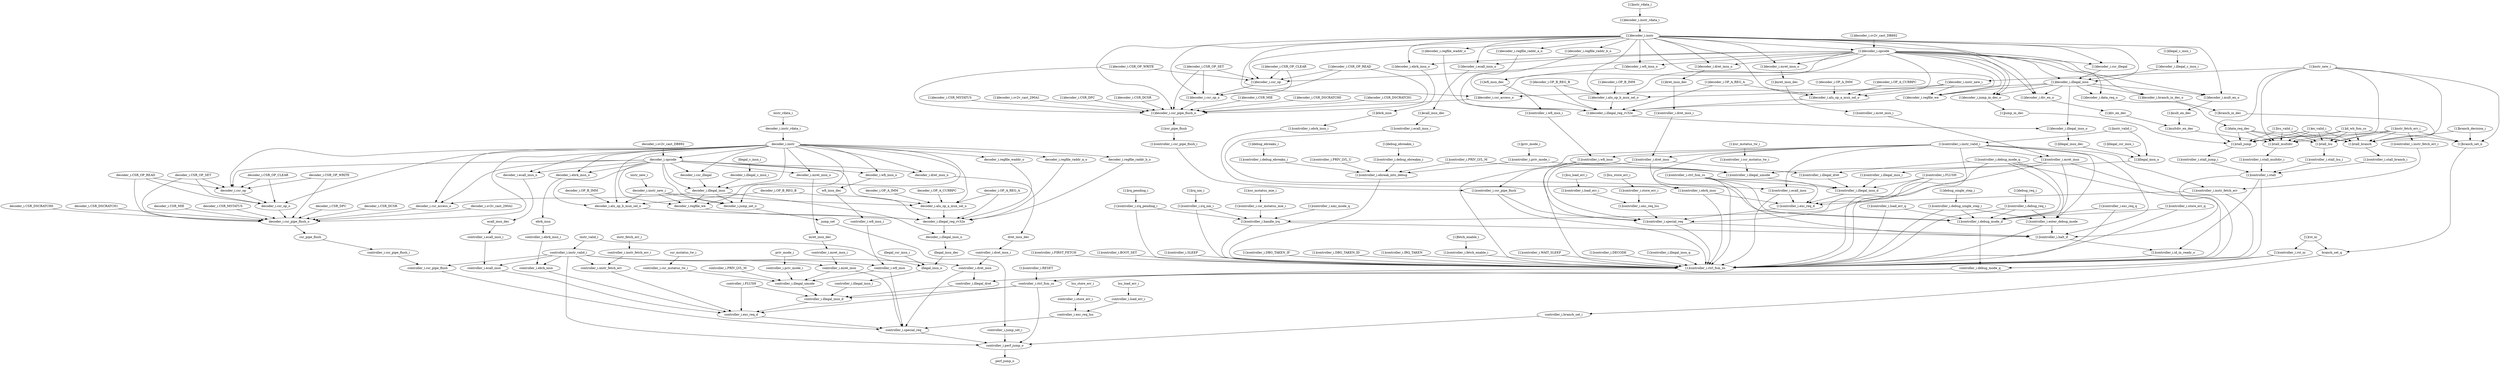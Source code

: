 strict digraph "" {
	"[1]decoder_i.regfile_waddr_o"	 [complexity=66,
		importance=0.201980032428,
		rank=0.00306030352164];
	"[1]decoder_i.illegal_reg_rv32e"	 [complexity=57,
		importance=0.200480097686,
		rank=0.00351719469625];
	"[1]decoder_i.regfile_waddr_o" -> "[1]decoder_i.illegal_reg_rv32e";
	"[1]controller_i.debug_mode_d"	 [complexity=26,
		importance=0.0273180555864,
		rank=0.00105069444563];
	"controller_i.debug_mode_q"	 [complexity=24,
		importance=0.0250764969012,
		rank=0.00104485403755];
	"[1]controller_i.debug_mode_d" -> "controller_i.debug_mode_q";
	"[1]controller_i.debug_mode_q"	 [complexity=37,
		importance=0.227568606882,
		rank=0.00615050288869];
	"[1]controller_i.debug_mode_q" -> "[1]controller_i.debug_mode_d";
	"[1]controller_i.ctrl_fsm_ns"	 [complexity=23,
		importance=0.0479575162401,
		rank=0.00208510940175];
	"[1]controller_i.debug_mode_q" -> "[1]controller_i.ctrl_fsm_ns";
	"[1]controller_i.handle_irq"	 [complexity=32,
		importance=0.170673746369,
		rank=0.00533355457404];
	"[1]controller_i.debug_mode_q" -> "[1]controller_i.handle_irq";
	"[1]controller_i.enter_debug_mode"	 [complexity=32,
		importance=0.224838116304,
		rank=0.00702619113451];
	"[1]controller_i.debug_mode_q" -> "[1]controller_i.enter_debug_mode";
	"[1]controller_i.illegal_dret"	 [complexity=50,
		importance=0.184214548419,
		rank=0.00368429096838];
	"[1]controller_i.debug_mode_q" -> "[1]controller_i.illegal_dret";
	"decoder_i.OP_A_CURRPC"	 [complexity=49,
		importance=0.257780043063,
		rank=0.00526081720537];
	"decoder_i.alu_op_a_mux_sel_o"	 [complexity=37,
		importance=0.0427140133954,
		rank=0.00115443279447];
	"decoder_i.OP_A_CURRPC" -> "decoder_i.alu_op_a_mux_sel_o";
	"[1]decoder_i.csr_op"	 [complexity=55,
		importance=2.98117752007,
		rank=0.0542032276376];
	"[1]decoder_i.csr_op_o"	 [complexity=48,
		importance=0.99286313847,
		rank=0.0206846487181];
	"[1]decoder_i.csr_op" -> "[1]decoder_i.csr_op_o";
	"[1]controller_i.store_err_i"	 [complexity=40,
		importance=0.177403287486,
		rank=0.00443508218714];
	"[1]controller_i.exc_req_lsu"	 [complexity=37,
		importance=0.175159326613,
		rank=0.00473403585441];
	"[1]controller_i.store_err_i" -> "[1]controller_i.exc_req_lsu";
	"[1]decoder_i.instr_new_i"	 [complexity=69,
		importance=1.22459899728,
		rank=0.0177478115548];
	"[1]decoder_i.regfile_we"	 [complexity=66,
		importance=0.202462799605,
		rank=0.00306761817584];
	"[1]decoder_i.instr_new_i" -> "[1]decoder_i.regfile_we";
	"[1]decoder_i.alu_op_a_mux_sel_o"	 [complexity=66,
		importance=0.20458255549,
		rank=0.00309973568925];
	"[1]decoder_i.instr_new_i" -> "[1]decoder_i.alu_op_a_mux_sel_o";
	"[1]decoder_i.alu_op_b_mux_sel_o"	 [complexity=66,
		importance=0.203843944377,
		rank=0.00308854461177];
	"[1]decoder_i.instr_new_i" -> "[1]decoder_i.alu_op_b_mux_sel_o";
	"[1]controller_i.store_err_q"	 [complexity=26,
		importance=0.146510523765,
		rank=0.00563502014479];
	"[1]controller_i.store_err_q" -> "[1]controller_i.debug_mode_d";
	"[1]controller_i.store_err_q" -> "[1]controller_i.ctrl_fsm_ns";
	"[1]controller_i.ebrk_insn_i"	 [complexity=47,
		importance=0.181767308932,
		rank=0.00386738955175];
	"[1]controller_i.ebrk_insn"	 [complexity=44,
		importance=0.1791467007,
		rank=0.00407151592501];
	"[1]controller_i.ebrk_insn_i" -> "[1]controller_i.ebrk_insn";
	"[1]instr_valid_i"	 [complexity=37,
		importance=0.228204040776,
		rank=0.00616767677774];
	"[1]controller_i.instr_valid_i"	 [complexity=37,
		importance=0.226708078086,
		rank=0.00612724535367];
	"[1]instr_valid_i" -> "[1]controller_i.instr_valid_i";
	"[1]illegal_insn_o"	 [complexity=50,
		importance=0.189547664099,
		rank=0.00379095328199];
	"[1]instr_valid_i" -> "[1]illegal_insn_o";
	"[1]decoder_i.OP_B_IMM"	 [complexity=96,
		importance=7.9514097934,
		rank=0.0828271853479];
	"[1]decoder_i.OP_B_IMM" -> "[1]decoder_i.alu_op_b_mux_sel_o";
	"[1]jump_in_dec"	 [complexity=39,
		importance=0.182056228245,
		rank=0.00466810841655];
	"[1]stall_jump"	 [complexity=37,
		importance=0.179710151753,
		rank=0.00485703112845];
	"[1]jump_in_dec" -> "[1]stall_jump";
	"decoder_i.CSR_DSCRATCH0"	 [complexity=23,
		importance=0.0374791979074,
		rank=0.0016295303438];
	"decoder_i.csr_pipe_flush_o"	 [complexity=11,
		importance=0.035983235217,
		rank=0.00327120320154];
	"decoder_i.CSR_DSCRATCH0" -> "decoder_i.csr_pipe_flush_o";
	"decoder_i.CSR_DSCRATCH1"	 [complexity=23,
		importance=0.0374791979074,
		rank=0.0016295303438];
	"decoder_i.CSR_DSCRATCH1" -> "decoder_i.csr_pipe_flush_o";
	"controller_i.store_err_i"	 [complexity=11,
		importance=0.0155347453906,
		rank=0.00141224958097];
	"controller_i.exc_req_lsu"	 [complexity=8,
		importance=0.0132907845182,
		rank=0.00166134806477];
	"controller_i.store_err_i" -> "controller_i.exc_req_lsu";
	"[1]controller_i.instr_valid_i" -> "[1]controller_i.ebrk_insn";
	"[1]controller_i.halt_if"	 [complexity=27,
		importance=0.0557754497408,
		rank=0.00206575739781];
	"[1]controller_i.instr_valid_i" -> "[1]controller_i.halt_if";
	"[1]controller_i.instr_valid_i" -> "[1]controller_i.ctrl_fsm_ns";
	"[1]controller_i.wfi_insn"	 [complexity=56,
		importance=0.189051427363,
		rank=0.00337591834577];
	"[1]controller_i.instr_valid_i" -> "[1]controller_i.wfi_insn";
	"[1]controller_i.ecall_insn"	 [complexity=44,
		importance=0.1791467007,
		rank=0.00407151592501];
	"[1]controller_i.instr_valid_i" -> "[1]controller_i.ecall_insn";
	"[1]controller_i.instr_valid_i" -> "[1]controller_i.enter_debug_mode";
	"[1]controller_i.csr_pipe_flush"	 [complexity=37,
		importance=0.176568913648,
		rank=0.00477213280131];
	"[1]controller_i.instr_valid_i" -> "[1]controller_i.csr_pipe_flush";
	"[1]controller_i.instr_fetch_err"	 [complexity=44,
		importance=0.178604070037,
		rank=0.00405918340993];
	"[1]controller_i.instr_valid_i" -> "[1]controller_i.instr_fetch_err";
	"[1]controller_i.mret_insn"	 [complexity=56,
		importance=0.189051427363,
		rank=0.00337591834577];
	"[1]controller_i.instr_valid_i" -> "[1]controller_i.mret_insn";
	"[1]controller_i.dret_insn"	 [complexity=53,
		importance=0.187083152168,
		rank=0.00352987079562];
	"[1]controller_i.instr_valid_i" -> "[1]controller_i.dret_insn";
	"decoder_i.CSR_OP_SET"	 [complexity=28,
		importance=0.554645351332,
		rank=0.0198087625476];
	"decoder_i.csr_op"	 [complexity=26,
		importance=0.553149388641,
		rank=0.0212749764862];
	"decoder_i.CSR_OP_SET" -> "decoder_i.csr_op";
	"decoder_i.csr_op_o"	 [complexity=19,
		importance=0.183520427995,
		rank=0.00965896989447];
	"decoder_i.CSR_OP_SET" -> "decoder_i.csr_op_o";
	"decoder_i.CSR_OP_SET" -> "decoder_i.csr_pipe_flush_o";
	"controller_i.special_req"	 [complexity=1,
		importance=0.0107663690992,
		rank=0.0107663690992];
	"controller_i.exc_req_lsu" -> "controller_i.special_req";
	"controller_i.instr_valid_i"	 [complexity=30,
		importance=0.0290528470498,
		rank=0.000968428234995];
	"controller_i.wfi_insn"	 [complexity=27,
		importance=0.0271828852684,
		rank=0.00100677352846];
	"controller_i.instr_valid_i" -> "controller_i.wfi_insn";
	"controller_i.csr_pipe_flush"	 [complexity=8,
		importance=0.0147003715534,
		rank=0.00183754644418];
	"controller_i.instr_valid_i" -> "controller_i.csr_pipe_flush";
	"controller_i.ecall_insn"	 [complexity=15,
		importance=0.0172781586054,
		rank=0.00115187724036];
	"controller_i.instr_valid_i" -> "controller_i.ecall_insn";
	"controller_i.mret_insn"	 [complexity=27,
		importance=0.0271828852684,
		rank=0.00100677352846];
	"controller_i.instr_valid_i" -> "controller_i.mret_insn";
	"controller_i.dret_insn"	 [complexity=24,
		importance=0.0252146100727,
		rank=0.00105060875303];
	"controller_i.instr_valid_i" -> "controller_i.dret_insn";
	"controller_i.instr_fetch_err"	 [complexity=15,
		importance=0.0167355279419,
		rank=0.0011157018628];
	"controller_i.instr_valid_i" -> "controller_i.instr_fetch_err";
	"controller_i.perf_jump_o"	 [complexity=0,
		importance=0.00545780712738,
		rank=0.0];
	"controller_i.instr_valid_i" -> "controller_i.perf_jump_o";
	"controller_i.ebrk_insn"	 [complexity=15,
		importance=0.0172781586054,
		rank=0.00115187724036];
	"controller_i.instr_valid_i" -> "controller_i.ebrk_insn";
	"controller_i.ebrk_insn_i"	 [complexity=18,
		importance=0.0198987668372,
		rank=0.00110548704651];
	"controller_i.ebrk_insn_i" -> "controller_i.ebrk_insn";
	"[1]controller_i.RESET"	 [complexity=23,
		importance=0.0327830501707,
		rank=0.00142535000742];
	"controller_i.ctrl_fsm_cs"	 [complexity=21,
		importance=0.0312870874802,
		rank=0.00148986130858];
	"[1]controller_i.RESET" -> "controller_i.ctrl_fsm_cs";
	"decoder_i.csr_illegal"	 [complexity=7,
		importance=0.02291536351,
		rank=0.00327362335857];
	"decoder_i.illegal_insn"	 [complexity=5,
		importance=0.0214085748612,
		rank=0.00428171497223];
	"decoder_i.csr_illegal" -> "decoder_i.illegal_insn";
	"[1]instr_rdata_i"	 [complexity=48,
		importance=0.196966504688,
		rank=0.00410346884766];
	"[1]decoder_i.instr_rdata_i"	 [complexity=48,
		importance=0.195470541997,
		rank=0.00407230295828];
	"[1]instr_rdata_i" -> "[1]decoder_i.instr_rdata_i";
	"[1]instr_new_i"	 [complexity=39,
		importance=0.181206114443,
		rank=0.00464631062674];
	"[1]instr_new_i" -> "[1]decoder_i.instr_new_i";
	"[1]stall_multdiv"	 [complexity=37,
		importance=0.179500017121,
		rank=0.00485135181407];
	"[1]instr_new_i" -> "[1]stall_multdiv";
	"[1]stall_lsu"	 [complexity=37,
		importance=0.178918554485,
		rank=0.00483563660769];
	"[1]instr_new_i" -> "[1]stall_lsu";
	"[1]instr_new_i" -> "[1]stall_jump";
	"[1]branch_set_n"	 [complexity=4,
		importance=0.0126234977426,
		rank=0.00315587443564];
	"[1]instr_new_i" -> "[1]branch_set_n";
	"[1]stall_branch"	 [complexity=37,
		importance=0.179935416698,
		rank=0.00486311937023];
	"[1]instr_new_i" -> "[1]stall_branch";
	"[1]rst_ni"	 [complexity=22,
		importance=0.0656596001141,
		rank=0.00298452727791];
	branch_set_q	 [complexity=2,
		importance=0.0108261717021,
		rank=0.00541308585104];
	"[1]rst_ni" -> branch_set_q;
	"[1]controller_i.rst_ni"	 [complexity=22,
		importance=0.0641636374237,
		rank=0.0029165289738];
	"[1]rst_ni" -> "[1]controller_i.rst_ni";
	"[1]controller_i.ebrk_insn" -> "[1]controller_i.ctrl_fsm_ns";
	"[1]controller_i.exc_req_d"	 [complexity=37,
		importance=0.176278096952,
		rank=0.00476427289059];
	"[1]controller_i.ebrk_insn" -> "[1]controller_i.exc_req_d";
	"[1]decoder_i.ecall_insn_o"	 [complexity=47,
		importance=0.185523471835,
		rank=0.00394730791139];
	"[1]ecall_insn_dec"	 [complexity=47,
		importance=0.184016683187,
		rank=0.00391524857844];
	"[1]decoder_i.ecall_insn_o" -> "[1]ecall_insn_dec";
	"decoder_i.CSR_OP_CLEAR"	 [complexity=28,
		importance=0.554645351332,
		rank=0.0198087625476];
	"decoder_i.CSR_OP_CLEAR" -> "decoder_i.csr_op";
	"decoder_i.CSR_OP_CLEAR" -> "decoder_i.csr_op_o";
	"[1]decoder_i.opcode"	 [complexity=43,
		importance=0.191169649646,
		rank=0.00444580580571];
	"[1]decoder_i.opcode" -> "[1]decoder_i.csr_op";
	"[1]decoder_i.opcode" -> "[1]decoder_i.ecall_insn_o";
	"[1]decoder_i.ebrk_insn_o"	 [complexity=47,
		importance=0.185523471835,
		rank=0.00394730791139];
	"[1]decoder_i.opcode" -> "[1]decoder_i.ebrk_insn_o";
	"[1]decoder_i.opcode" -> "[1]decoder_i.regfile_we";
	"[1]decoder_i.csr_access_o"	 [complexity=48,
		importance=0.595275341557,
		rank=0.0124015696158];
	"[1]decoder_i.opcode" -> "[1]decoder_i.csr_access_o";
	"[1]decoder_i.branch_in_dec_o"	 [complexity=39,
		importance=0.183988652551,
		rank=0.00471765775772];
	"[1]decoder_i.opcode" -> "[1]decoder_i.branch_in_dec_o";
	"[1]decoder_i.dret_insn_o"	 [complexity=56,
		importance=0.193459923303,
		rank=0.00345464148755];
	"[1]decoder_i.opcode" -> "[1]decoder_i.dret_insn_o";
	"[1]decoder_i.illegal_insn"	 [complexity=40,
		importance=0.187414928073,
		rank=0.00468537320183];
	"[1]decoder_i.opcode" -> "[1]decoder_i.illegal_insn";
	"[1]decoder_i.jump_in_dec_o"	 [complexity=39,
		importance=0.183756377611,
		rank=0.00471170199002];
	"[1]decoder_i.opcode" -> "[1]decoder_i.jump_in_dec_o";
	"[1]decoder_i.opcode" -> "[1]decoder_i.alu_op_a_mux_sel_o";
	"[1]decoder_i.mult_en_o"	 [complexity=42,
		importance=0.186281599553,
		rank=0.00443527617983];
	"[1]decoder_i.opcode" -> "[1]decoder_i.mult_en_o";
	"[1]decoder_i.data_req_o"	 [complexity=41,
		importance=0.363477862119,
		rank=0.00886531371022];
	"[1]decoder_i.opcode" -> "[1]decoder_i.data_req_o";
	"[1]decoder_i.div_en_o"	 [complexity=42,
		importance=0.186281599553,
		rank=0.00443527617983];
	"[1]decoder_i.opcode" -> "[1]decoder_i.div_en_o";
	"[1]decoder_i.wfi_insn_o"	 [complexity=59,
		importance=0.195428198498,
		rank=0.00331234234743];
	"[1]decoder_i.opcode" -> "[1]decoder_i.wfi_insn_o";
	"[1]decoder_i.opcode" -> "[1]decoder_i.alu_op_b_mux_sel_o";
	"[1]decoder_i.mret_insn_o"	 [complexity=59,
		importance=0.195428198498,
		rank=0.00331234234743];
	"[1]decoder_i.opcode" -> "[1]decoder_i.mret_insn_o";
	"[1]decoder_i.csr_illegal"	 [complexity=42,
		importance=0.188921716722,
		rank=0.00449813611243];
	"[1]decoder_i.opcode" -> "[1]decoder_i.csr_illegal";
	"[1]controller_i.stall_multdiv_i"	 [complexity=37,
		importance=0.17702839393,
		rank=0.0047845511873];
	"[1]stall_multdiv" -> "[1]controller_i.stall_multdiv_i";
	illegal_c_insn_i	 [complexity=6,
		importance=0.025148498424,
		rank=0.00419141640401];
	"decoder_i.illegal_c_insn_i"	 [complexity=6,
		importance=0.0236525357336,
		rank=0.00394208928894];
	illegal_c_insn_i -> "decoder_i.illegal_c_insn_i";
	"[1]controller_i.ctrl_fsm_cs"	 [complexity=50,
		importance=0.193155629575,
		rank=0.0038631125915];
	"[1]controller_i.ctrl_fsm_cs" -> "[1]controller_i.debug_mode_d";
	"[1]controller_i.ctrl_fsm_cs" -> "[1]controller_i.halt_if";
	"[1]controller_i.ctrl_fsm_cs" -> "[1]controller_i.ctrl_fsm_ns";
	"[1]controller_i.ctrl_fsm_cs" -> "[1]controller_i.exc_req_d";
	"[1]controller_i.illegal_insn_d"	 [complexity=44,
		importance=0.182463461565,
		rank=0.00414689685375];
	"[1]controller_i.ctrl_fsm_cs" -> "[1]controller_i.illegal_insn_d";
	"[1]controller_i.debug_req_i"	 [complexity=37,
		importance=0.227082077177,
		rank=0.00613735343721];
	"[1]controller_i.debug_req_i" -> "[1]controller_i.debug_mode_d";
	"[1]controller_i.debug_req_i" -> "[1]controller_i.ctrl_fsm_ns";
	"[1]controller_i.debug_req_i" -> "[1]controller_i.enter_debug_mode";
	"[1]decoder_i.CSR_OP_CLEAR"	 [complexity=57,
		importance=2.98267348276,
		rank=0.0523276049606];
	"[1]decoder_i.CSR_OP_CLEAR" -> "[1]decoder_i.csr_op";
	"[1]decoder_i.CSR_OP_CLEAR" -> "[1]decoder_i.csr_op_o";
	"controller_i.illegal_umode"	 [complexity=21,
		importance=0.0243142815196,
		rank=0.00115782292951];
	"controller_i.wfi_insn" -> "controller_i.illegal_umode";
	"controller_i.wfi_insn" -> "controller_i.special_req";
	"[1]ex_valid_i"	 [complexity=41,
		importance=0.181206114443,
		rank=0.00441966132788];
	"[1]ex_valid_i" -> "[1]stall_multdiv";
	"[1]ex_valid_i" -> "[1]stall_lsu";
	"[1]ex_valid_i" -> "[1]stall_jump";
	"[1]ex_valid_i" -> "[1]stall_branch";
	"controller_i.illegal_insn_d"	 [complexity=15,
		importance=0.0205949194699,
		rank=0.00137299463133];
	"controller_i.illegal_umode" -> "controller_i.illegal_insn_d";
	"controller_i.wfi_insn_i"	 [complexity=30,
		importance=0.0298034935002,
		rank=0.000993449783339];
	"controller_i.wfi_insn_i" -> "controller_i.wfi_insn";
	"decoder_i.csr_op" -> "decoder_i.csr_op_o";
	"[1]ebrk_insn"	 [complexity=47,
		importance=0.184016683187,
		rank=0.00391524857844];
	"[1]decoder_i.ebrk_insn_o" -> "[1]ebrk_insn";
	"[1]decoder_i.illegal_c_insn_i"	 [complexity=41,
		importance=0.189658888946,
		rank=0.00462582655965];
	"[1]decoder_i.illegal_c_insn_i" -> "[1]decoder_i.illegal_insn";
	"decoder_i.regfile_raddr_b_o"	 [complexity=37,
		importance=0.0401114903331,
		rank=0.00108409433333];
	"decoder_i.illegal_reg_rv32e"	 [complexity=28,
		importance=0.0386115555914,
		rank=0.00137898412827];
	"decoder_i.regfile_raddr_b_o" -> "decoder_i.illegal_reg_rv32e";
	"[1]lsu_store_err_i"	 [complexity=40,
		importance=0.178899250176,
		rank=0.0044724812544];
	"[1]lsu_store_err_i" -> "[1]controller_i.store_err_i";
	wfi_insn_dec	 [complexity=30,
		importance=0.0320528677545,
		rank=0.00106842892515];
	wfi_insn_dec -> "controller_i.wfi_insn_i";
	"[1]controller_i.dret_insn_i"	 [complexity=56,
		importance=0.189703760399,
		rank=0.00338756714999];
	"[1]controller_i.dret_insn_i" -> "[1]controller_i.dret_insn";
	"[1]decoder_i.regfile_we" -> "[1]decoder_i.illegal_reg_rv32e";
	"[1]csr_mstatus_tw_i"	 [complexity=56,
		importance=0.189922747178,
		rank=0.00339147762817];
	"[1]controller_i.csr_mstatus_tw_i"	 [complexity=56,
		importance=0.188426784487,
		rank=0.0033647640087];
	"[1]csr_mstatus_tw_i" -> "[1]controller_i.csr_mstatus_tw_i";
	perf_jump_o	 [complexity=0,
		importance=0.00281664321652,
		rank=0.0];
	"[1]controller_i.stall_branch_i"	 [complexity=37,
		importance=0.177173483351,
		rank=0.00478847252299];
	"[1]controller_i.stall"	 [complexity=32,
		importance=0.174296577797,
		rank=0.00544676805616];
	"[1]controller_i.stall_branch_i" -> "[1]controller_i.stall";
	"[1]decoder_i.csr_pipe_flush_o"	 [complexity=40,
		importance=0.197851777312,
		rank=0.0049462944328];
	"[1]decoder_i.csr_access_o" -> "[1]decoder_i.csr_pipe_flush_o";
	"[1]controller_i.ecall_insn_i"	 [complexity=47,
		importance=0.181767308932,
		rank=0.00386738955175];
	"[1]ecall_insn_dec" -> "[1]controller_i.ecall_insn_i";
	"[1]decoder_i.CSR_OP_WRITE"	 [complexity=57,
		importance=2.98267348276,
		rank=0.0523276049606];
	"[1]decoder_i.CSR_OP_WRITE" -> "[1]decoder_i.csr_op";
	"[1]decoder_i.CSR_OP_WRITE" -> "[1]decoder_i.csr_pipe_flush_o";
	"[1]controller_i.instr_fetch_err_i"	 [complexity=47,
		importance=0.180139401053,
		rank=0.00383275321389];
	"[1]controller_i.instr_fetch_err_i" -> "[1]controller_i.instr_fetch_err";
	"decoder_i.regfile_waddr_o"	 [complexity=37,
		importance=0.0401114903331,
		rank=0.00108409433333];
	"decoder_i.regfile_waddr_o" -> "decoder_i.illegal_reg_rv32e";
	"[1]decoder_i.regfile_raddr_a_o"	 [complexity=66,
		importance=0.201980032428,
		rank=0.00306030352164];
	"[1]decoder_i.regfile_raddr_a_o" -> "[1]decoder_i.illegal_reg_rv32e";
	"[1]branch_in_dec"	 [complexity=39,
		importance=0.182283829669,
		rank=0.00467394435049];
	"[1]decoder_i.branch_in_dec_o" -> "[1]branch_in_dec";
	"decoder_i.illegal_insn_o"	 [complexity=25,
		importance=0.0335803848759,
		rank=0.00134321539504];
	"decoder_i.illegal_reg_rv32e" -> "decoder_i.illegal_insn_o";
	"[1]debug_single_step_i"	 [complexity=37,
		importance=0.228578039867,
		rank=0.00617778486128];
	"[1]controller_i.debug_single_step_i"	 [complexity=37,
		importance=0.227082077177,
		rank=0.00613735343721];
	"[1]debug_single_step_i" -> "[1]controller_i.debug_single_step_i";
	"[1]controller_i.FIRST_FETCH"	 [complexity=27,
		importance=0.0974109951707,
		rank=0.00360781463595];
	"[1]controller_i.FIRST_FETCH" -> "[1]controller_i.ctrl_fsm_ns";
	illegal_csr_insn_i	 [complexity=25,
		importance=0.0291750846948,
		rank=0.00116700338779];
	illegal_insn_o	 [complexity=21,
		importance=0.0276791220043,
		rank=0.00131805342878];
	illegal_csr_insn_i -> illegal_insn_o;
	"[1]controller_i.stall_lsu_i"	 [complexity=37,
		importance=0.176834566177,
		rank=0.00477931259939];
	"[1]stall_lsu" -> "[1]controller_i.stall_lsu_i";
	"decoder_i.regfile_we"	 [complexity=37,
		importance=0.0405942575105,
		rank=0.00109714209488];
	"decoder_i.regfile_we" -> "decoder_i.illegal_reg_rv32e";
	"[1]controller_i.special_req"	 [complexity=30,
		importance=0.172634911194,
		rank=0.00575449703981];
	"[1]controller_i.special_req" -> "[1]controller_i.halt_if";
	"[1]controller_i.special_req" -> "[1]controller_i.ctrl_fsm_ns";
	"[1]decoder_i.illegal_insn_o"	 [complexity=54,
		importance=0.195448926971,
		rank=0.00361942457353];
	"[1]decoder_i.illegal_reg_rv32e" -> "[1]decoder_i.illegal_insn_o";
	"[1]controller_i.BOOT_SET"	 [complexity=25,
		importance=0.0494534789306,
		rank=0.00197813915722];
	"[1]controller_i.BOOT_SET" -> "[1]controller_i.ctrl_fsm_ns";
	"[1]controller_i.illegal_insn_i"	 [complexity=50,
		importance=0.185821548473,
		rank=0.00371643096947];
	"[1]illegal_insn_o" -> "[1]controller_i.illegal_insn_i";
	"[1]controller_i.SLEEP"	 [complexity=25,
		importance=0.0494534789306,
		rank=0.00197813915722];
	"[1]controller_i.SLEEP" -> "[1]controller_i.ctrl_fsm_ns";
	"[1]branch_decision_i"	 [complexity=39,
		importance=0.181431379389,
		rank=0.00465208665099];
	"[1]branch_decision_i" -> "[1]branch_set_n";
	"[1]branch_decision_i" -> "[1]stall_branch";
	"[1]decoder_i.OP_A_IMM"	 [complexity=72,
		importance=0.615243629162,
		rank=0.00854505040502];
	"[1]decoder_i.OP_A_IMM" -> "[1]decoder_i.alu_op_a_mux_sel_o";
	"controller_i.csr_pipe_flush" -> "controller_i.special_req";
	"[1]controller_i.priv_mode_i"	 [complexity=32,
		importance=0.0553126250595,
		rank=0.00172851953311];
	"[1]controller_i.illegal_umode"	 [complexity=50,
		importance=0.186182823615,
		rank=0.00372365647229];
	"[1]controller_i.priv_mode_i" -> "[1]controller_i.illegal_umode";
	"[1]controller_i.ebreak_into_debug"	 [complexity=25,
		importance=0.053068664187,
		rank=0.00212274656748];
	"[1]controller_i.priv_mode_i" -> "[1]controller_i.ebreak_into_debug";
	jump_set	 [complexity=4,
		importance=0.015981752681,
		rank=0.00399543817024];
	"controller_i.jump_set_i"	 [complexity=4,
		importance=0.0136016206479,
		rank=0.00340040516197];
	jump_set -> "controller_i.jump_set_i";
	"decoder_i.OP_B_IMM"	 [complexity=67,
		importance=1.63853665169,
		rank=0.0244557709208];
	"decoder_i.alu_op_b_mux_sel_o"	 [complexity=37,
		importance=0.0419754022822,
		rank=0.00113447033195];
	"decoder_i.OP_B_IMM" -> "decoder_i.alu_op_b_mux_sel_o";
	"controller_i.illegal_dret"	 [complexity=21,
		importance=0.0223460063239,
		rank=0.00106409553923];
	"controller_i.debug_mode_q" -> "controller_i.illegal_dret";
	"[1]decoder_i.CSR_MIE"	 [complexity=46,
		importance=0.199347740002,
		rank=0.00433364652179];
	"[1]decoder_i.CSR_MIE" -> "[1]decoder_i.csr_pipe_flush_o";
	"decoder_i.instr_rdata_i"	 [complexity=13,
		importance=0.0294641887852,
		rank=0.0022664760604];
	"decoder_i.instr"	 [complexity=11,
		importance=0.0275942270038,
		rank=0.00250856609125];
	"decoder_i.instr_rdata_i" -> "decoder_i.instr";
	"[1]dret_insn_dec"	 [complexity=56,
		importance=0.191953134654,
		rank=0.00342773454739];
	"[1]decoder_i.dret_insn_o" -> "[1]dret_insn_dec";
	"[1]controller_i.illegal_umode" -> "[1]controller_i.illegal_insn_d";
	"[1]id_wb_fsm_cs"	 [complexity=38,
		importance=0.363364056381,
		rank=0.00956221201002];
	"[1]id_wb_fsm_cs" -> "[1]stall_multdiv";
	"[1]id_wb_fsm_cs" -> "[1]stall_lsu";
	"[1]id_wb_fsm_cs" -> "[1]stall_jump";
	"[1]id_wb_fsm_cs" -> "[1]branch_set_n";
	"[1]id_wb_fsm_cs" -> "[1]stall_branch";
	instr_fetch_err_i	 [complexity=18,
		importance=0.0197668216482,
		rank=0.00109815675823];
	"controller_i.instr_fetch_err_i"	 [complexity=18,
		importance=0.0182708589577,
		rank=0.00101504771987];
	instr_fetch_err_i -> "controller_i.instr_fetch_err_i";
	illegal_insn_dec	 [complexity=25,
		importance=0.0306436892306,
		rank=0.00122574756922];
	"decoder_i.illegal_insn_o" -> illegal_insn_dec;
	"decoder_i.OP_A_REG_A"	 [complexity=55,
		importance=2.00905459227,
		rank=0.0365282653141];
	"decoder_i.OP_A_REG_A" -> "decoder_i.illegal_reg_rv32e";
	"decoder_i.OP_A_REG_A" -> "decoder_i.alu_op_a_mux_sel_o";
	"[1]controller_i.PRIV_LVL_U"	 [complexity=32,
		importance=0.0545646268774,
		rank=0.00170514458992];
	"[1]controller_i.PRIV_LVL_U" -> "[1]controller_i.ebreak_into_debug";
	"[1]controller_i.id_in_ready_o"	 [complexity=24,
		importance=0.0510668213231,
		rank=0.00212778422179];
	"[1]controller_i.halt_if" -> "[1]controller_i.id_in_ready_o";
	lsu_load_err_i	 [complexity=11,
		importance=0.01665670899,
		rank=0.00151424627182];
	"controller_i.load_err_i"	 [complexity=11,
		importance=0.0151607462996,
		rank=0.0013782496636];
	lsu_load_err_i -> "controller_i.load_err_i";
	"[1]debug_ebreakm_i"	 [complexity=32,
		importance=0.0568085877499,
		rank=0.00177526836718];
	"[1]controller_i.debug_ebreakm_i"	 [complexity=32,
		importance=0.0553126250595,
		rank=0.00172851953311];
	"[1]debug_ebreakm_i" -> "[1]controller_i.debug_ebreakm_i";
	"controller_i.branch_set_i"	 [complexity=2,
		importance=0.00824452264009,
		rank=0.00412226132005];
	branch_set_q -> "controller_i.branch_set_i";
	"controller_i.FLUSH"	 [complexity=21,
		importance=0.0220908821604,
		rank=0.00105194676954];
	"controller_i.FLUSH" -> "controller_i.illegal_insn_d";
	"controller_i.exc_req_d"	 [complexity=8,
		importance=0.0144095548567,
		rank=0.00180119435709];
	"controller_i.FLUSH" -> "controller_i.exc_req_d";
	"[1]controller_i.PRIV_LVL_M"	 [complexity=32,
		importance=0.0545646268774,
		rank=0.00170514458992];
	"[1]controller_i.PRIV_LVL_M" -> "[1]controller_i.illegal_umode";
	"[1]controller_i.PRIV_LVL_M" -> "[1]controller_i.ebreak_into_debug";
	"controller_i.dret_insn_i"	 [complexity=27,
		importance=0.0278352183044,
		rank=0.00103093401128];
	"controller_i.dret_insn_i" -> "controller_i.dret_insn";
	csr_mstatus_tw_i	 [complexity=27,
		importance=0.0280542050825,
		rank=0.00103904463269];
	"controller_i.csr_mstatus_tw_i"	 [complexity=27,
		importance=0.0265582423921,
		rank=0.000983638607115];
	csr_mstatus_tw_i -> "controller_i.csr_mstatus_tw_i";
	"controller_i.illegal_dret" -> "controller_i.illegal_insn_d";
	"[1]decoder_i.CSR_OP_READ"	 [complexity=57,
		importance=2.98267348276,
		rank=0.0523276049606];
	"[1]decoder_i.CSR_OP_READ" -> "[1]decoder_i.csr_op";
	"[1]decoder_i.CSR_OP_READ" -> "[1]decoder_i.csr_pipe_flush_o";
	"[1]decoder_i.CSR_OP_READ" -> "[1]decoder_i.csr_op_o";
	"[1]controller_i.ctrl_fsm_ns" -> "controller_i.ctrl_fsm_cs";
	"[1]controller_i.exc_req_lsu" -> "[1]controller_i.special_req";
	"controller_i.ecall_insn" -> "controller_i.exc_req_d";
	"[1]dret_insn_dec" -> "[1]controller_i.dret_insn_i";
	"[1]controller_i.exc_req_q"	 [complexity=26,
		importance=0.146392457155,
		rank=0.00563047912135];
	"[1]controller_i.exc_req_q" -> "[1]controller_i.debug_mode_d";
	"[1]controller_i.exc_req_q" -> "[1]controller_i.ctrl_fsm_ns";
	"[1]lsu_valid_i"	 [complexity=41,
		importance=0.181206114443,
		rank=0.00441966132788];
	"[1]lsu_valid_i" -> "[1]stall_multdiv";
	"[1]lsu_valid_i" -> "[1]stall_lsu";
	"[1]lsu_valid_i" -> "[1]stall_jump";
	"[1]lsu_valid_i" -> "[1]stall_branch";
	"[1]decoder_i.CSR_DSCRATCH0"	 [complexity=52,
		importance=0.199347740002,
		rank=0.00383361038466];
	"[1]decoder_i.CSR_DSCRATCH0" -> "[1]decoder_i.csr_pipe_flush_o";
	"[1]decoder_i.CSR_DSCRATCH1"	 [complexity=52,
		importance=0.199347740002,
		rank=0.00383361038466];
	"[1]decoder_i.CSR_DSCRATCH1" -> "[1]decoder_i.csr_pipe_flush_o";
	"[1]fetch_enable_i"	 [complexity=24,
		importance=0.051697439803,
		rank=0.00215405999179];
	"[1]controller_i.fetch_enable_i"	 [complexity=24,
		importance=0.0502014771126,
		rank=0.00209172821303];
	"[1]fetch_enable_i" -> "[1]controller_i.fetch_enable_i";
	instr_valid_i	 [complexity=30,
		importance=0.0305488097403,
		rank=0.00101829365801];
	instr_valid_i -> "controller_i.instr_valid_i";
	instr_valid_i -> illegal_insn_o;
	"[1]data_req_dec"	 [complexity=41,
		importance=0.361770157381,
		rank=0.00882366237515];
	"[1]data_req_dec" -> "[1]stall_multdiv";
	"[1]data_req_dec" -> "[1]stall_lsu";
	"[1]data_req_dec" -> "[1]stall_jump";
	"[1]data_req_dec" -> "[1]stall_branch";
	"[1]controller_i.exc_req_d" -> "[1]controller_i.special_req";
	"decoder_i.CSR_OP_WRITE"	 [complexity=28,
		importance=0.554645351332,
		rank=0.0198087625476];
	"decoder_i.CSR_OP_WRITE" -> "decoder_i.csr_op";
	"decoder_i.CSR_OP_WRITE" -> "decoder_i.csr_pipe_flush_o";
	"[1]controller_i.stall_jump_i"	 [complexity=37,
		importance=0.177098402732,
		rank=0.00478644331707];
	"[1]stall_jump" -> "[1]controller_i.stall_jump_i";
	"[1]irq_nm_i"	 [complexity=38,
		importance=0.174413669932,
		rank=0.00458983341927];
	"[1]controller_i.irq_nm_i"	 [complexity=38,
		importance=0.172917707242,
		rank=0.00455046598005];
	"[1]irq_nm_i" -> "[1]controller_i.irq_nm_i";
	"decoder_i.alu_op_b_mux_sel_o" -> "decoder_i.illegal_reg_rv32e";
	"[1]mret_insn_dec"	 [complexity=59,
		importance=0.19392140985,
		rank=0.00328680355677];
	"[1]controller_i.mret_insn_i"	 [complexity=59,
		importance=0.191672035595,
		rank=0.00324867856941];
	"[1]mret_insn_dec" -> "[1]controller_i.mret_insn_i";
	"controller_i.mret_insn_i"	 [complexity=30,
		importance=0.0298034935002,
		rank=0.000993449783339];
	"controller_i.mret_insn_i" -> "controller_i.mret_insn";
	"[1]decoder_i.illegal_insn" -> "[1]decoder_i.regfile_we";
	"[1]decoder_i.illegal_insn" -> "[1]decoder_i.csr_access_o";
	"[1]decoder_i.illegal_insn" -> "[1]decoder_i.branch_in_dec_o";
	"[1]decoder_i.illegal_insn" -> "[1]decoder_i.illegal_insn_o";
	"[1]decoder_i.illegal_insn" -> "[1]decoder_i.jump_in_dec_o";
	"[1]decoder_i.illegal_insn" -> "[1]decoder_i.mult_en_o";
	"[1]decoder_i.illegal_insn" -> "[1]decoder_i.data_req_o";
	"[1]decoder_i.illegal_insn" -> "[1]decoder_i.div_en_o";
	"[1]controller_i.DBG_TAKEN_IF"	 [complexity=29,
		importance=0.145368511411,
		rank=0.00501270729003];
	"[1]controller_i.DBG_TAKEN_IF" -> "[1]controller_i.ctrl_fsm_ns";
	"[1]controller_i.DBG_TAKEN_ID"	 [complexity=25,
		importance=0.0494534789306,
		rank=0.00197813915722];
	"[1]controller_i.DBG_TAKEN_ID" -> "[1]controller_i.ctrl_fsm_ns";
	"[1]controller_i.stall_multdiv_i" -> "[1]controller_i.stall";
	"[1]decoder_i.regfile_raddr_b_o"	 [complexity=66,
		importance=0.201980032428,
		rank=0.00306030352164];
	"[1]decoder_i.regfile_raddr_b_o" -> "[1]decoder_i.illegal_reg_rv32e";
	"[1]csr_mstatus_mie_i"	 [complexity=38,
		importance=0.174413669932,
		rank=0.00458983341927];
	"[1]controller_i.csr_mstatus_mie_i"	 [complexity=38,
		importance=0.172917707242,
		rank=0.00455046598005];
	"[1]csr_mstatus_mie_i" -> "[1]controller_i.csr_mstatus_mie_i";
	"[1]branch_in_dec" -> "[1]stall_branch";
	"decoder_i.CSR_MIE"	 [complexity=17,
		importance=0.0374791979074,
		rank=0.00220465870044];
	"decoder_i.CSR_MIE" -> "decoder_i.csr_pipe_flush_o";
	"[1]illegal_insn_dec"	 [complexity=54,
		importance=0.192512231326,
		rank=0.00356504132084];
	"[1]decoder_i.illegal_insn_o" -> "[1]illegal_insn_dec";
	"controller_i.illegal_insn_i"	 [complexity=21,
		importance=0.0239530063784,
		rank=0.00114061935135];
	"controller_i.illegal_insn_i" -> "controller_i.illegal_insn_d";
	instr_new_i	 [complexity=7,
		importance=0.0562813669027,
		rank=0.00804019527181];
	"decoder_i.instr_new_i"	 [complexity=7,
		importance=0.0547854042122,
		rank=0.00782648631603];
	instr_new_i -> "decoder_i.instr_new_i";
	"[1]decoder_i.jump_in_dec_o" -> "[1]jump_in_dec";
	"controller_i.illegal_insn_d" -> "controller_i.exc_req_d";
	"[1]debug_ebreaku_i"	 [complexity=32,
		importance=0.0568085877499,
		rank=0.00177526836718];
	"[1]controller_i.debug_ebreaku_i"	 [complexity=32,
		importance=0.0553126250595,
		rank=0.00172851953311];
	"[1]debug_ebreaku_i" -> "[1]controller_i.debug_ebreaku_i";
	"[1]controller_i.csr_mstatus_tw_i" -> "[1]controller_i.illegal_umode";
	"[1]controller_i.nmi_mode_q"	 [complexity=38,
		importance=0.173464818331,
		rank=0.0045648636403];
	"[1]controller_i.nmi_mode_q" -> "[1]controller_i.handle_irq";
	"[1]decoder_i.instr"	 [complexity=46,
		importance=0.193600580216,
		rank=0.00420870826556];
	"[1]decoder_i.instr_rdata_i" -> "[1]decoder_i.instr";
	"controller_i.PRIV_LVL_M"	 [complexity=27,
		importance=0.0258102442101,
		rank=0.000955934970743];
	"controller_i.PRIV_LVL_M" -> "controller_i.illegal_umode";
	"[1]decoder_i.OP_A_CURRPC"	 [complexity=78,
		importance=1.22899129563,
		rank=0.015756298662];
	"[1]decoder_i.OP_A_CURRPC" -> "[1]decoder_i.alu_op_a_mux_sel_o";
	"[1]controller_i.id_in_ready_o" -> "[1]controller_i.ctrl_fsm_ns";
	ebrk_insn	 [complexity=18,
		importance=0.0221481410916,
		rank=0.00123045228287];
	ebrk_insn -> "controller_i.ebrk_insn_i";
	"[1]debug_req_i"	 [complexity=37,
		importance=0.228578039867,
		rank=0.00617778486128];
	"[1]debug_req_i" -> "[1]controller_i.debug_req_i";
	"[1]controller_i.wfi_insn" -> "[1]controller_i.special_req";
	"[1]controller_i.wfi_insn" -> "[1]controller_i.illegal_umode";
	"[1]controller_i.wfi_insn" -> "[1]controller_i.ctrl_fsm_ns";
	"[1]controller_i.mret_insn_i" -> "[1]controller_i.mret_insn";
	"controller_i.special_req" -> "controller_i.perf_jump_o";
	"[1]controller_i.IRQ_TAKEN"	 [complexity=29,
		importance=0.145368511411,
		rank=0.00501270729003];
	"[1]controller_i.IRQ_TAKEN" -> "[1]controller_i.ctrl_fsm_ns";
	"[1]decoder_i.CSR_MSTATUS"	 [complexity=46,
		importance=0.199347740002,
		rank=0.00433364652179];
	"[1]decoder_i.CSR_MSTATUS" -> "[1]decoder_i.csr_pipe_flush_o";
	"[1]controller_i.ebreak_into_debug" -> "[1]controller_i.ctrl_fsm_ns";
	"[1]irq_pending_i"	 [complexity=38,
		importance=0.174413669932,
		rank=0.00458983341927];
	"[1]controller_i.irq_pending_i"	 [complexity=38,
		importance=0.172917707242,
		rank=0.00455046598005];
	"[1]irq_pending_i" -> "[1]controller_i.irq_pending_i";
	"[1]illegal_insn_dec" -> "[1]illegal_insn_o";
	"decoder_i.CSR_MSTATUS"	 [complexity=17,
		importance=0.0374791979074,
		rank=0.00220465870044];
	"decoder_i.CSR_MSTATUS" -> "decoder_i.csr_pipe_flush_o";
	"decoder_i.csr_op_o" -> "decoder_i.csr_pipe_flush_o";
	"[1]decoder_i.alu_op_a_mux_sel_o" -> "[1]decoder_i.illegal_reg_rv32e";
	"[1]controller_i.handle_irq" -> "[1]controller_i.halt_if";
	"[1]controller_i.handle_irq" -> "[1]controller_i.ctrl_fsm_ns";
	"[1]controller_i.load_err_q"	 [complexity=26,
		importance=0.146463768714,
		rank=0.0056332218736];
	"[1]controller_i.load_err_q" -> "[1]controller_i.debug_mode_d";
	"[1]controller_i.load_err_q" -> "[1]controller_i.ctrl_fsm_ns";
	"decoder_i.csr_access_o"	 [complexity=19,
		importance=0.109669715272,
		rank=0.0057720902775];
	"decoder_i.csr_access_o" -> "decoder_i.csr_pipe_flush_o";
	"[1]branch_set_n" -> branch_set_q;
	"[1]controller_i.irq_nm_i" -> "[1]controller_i.ctrl_fsm_ns";
	"[1]controller_i.irq_nm_i" -> "[1]controller_i.handle_irq";
	"decoder_i.ebrk_insn_o"	 [complexity=18,
		importance=0.0236549297404,
		rank=0.00131416276336];
	"decoder_i.ebrk_insn_o" -> ebrk_insn;
	"decoder_i.instr_new_i" -> "decoder_i.regfile_we";
	"decoder_i.instr_new_i" -> "decoder_i.alu_op_b_mux_sel_o";
	"decoder_i.jump_set_o"	 [complexity=4,
		importance=0.0177500243988,
		rank=0.0044375060997];
	"decoder_i.instr_new_i" -> "decoder_i.jump_set_o";
	"decoder_i.instr_new_i" -> "decoder_i.alu_op_a_mux_sel_o";
	"controller_i.mret_insn" -> "controller_i.illegal_umode";
	"controller_i.mret_insn" -> "controller_i.special_req";
	"decoder_i.ecall_insn_o"	 [complexity=18,
		importance=0.0236549297404,
		rank=0.00131416276336];
	ecall_insn_dec	 [complexity=18,
		importance=0.0221481410916,
		rank=0.00123045228287];
	"decoder_i.ecall_insn_o" -> ecall_insn_dec;
	"[1]controller_i.ecall_insn" -> "[1]controller_i.ctrl_fsm_ns";
	"[1]controller_i.ecall_insn" -> "[1]controller_i.exc_req_d";
	"[1]controller_i.enter_debug_mode" -> "[1]controller_i.halt_if";
	"[1]controller_i.enter_debug_mode" -> "[1]controller_i.ctrl_fsm_ns";
	"[1]decoder_i.OP_B_REG_B"	 [complexity=72,
		importance=4.48606273899,
		rank=0.0623064269304];
	"[1]decoder_i.OP_B_REG_B" -> "[1]decoder_i.illegal_reg_rv32e";
	"[1]decoder_i.OP_B_REG_B" -> "[1]decoder_i.alu_op_b_mux_sel_o";
	"[1]controller_i.load_err_i"	 [complexity=40,
		importance=0.177029288395,
		rank=0.00442573220986];
	"[1]controller_i.load_err_i" -> "[1]controller_i.exc_req_lsu";
	"controller_i.dret_insn" -> "controller_i.illegal_dret";
	"controller_i.dret_insn" -> "controller_i.special_req";
	"[1]decoder_i.instr" -> "[1]decoder_i.regfile_waddr_o";
	"[1]decoder_i.instr" -> "[1]decoder_i.csr_op";
	"[1]decoder_i.instr" -> "[1]decoder_i.ecall_insn_o";
	"[1]decoder_i.instr" -> "[1]decoder_i.opcode";
	"[1]decoder_i.instr" -> "[1]decoder_i.ebrk_insn_o";
	"[1]decoder_i.instr" -> "[1]decoder_i.regfile_we";
	"[1]decoder_i.instr" -> "[1]decoder_i.csr_access_o";
	"[1]decoder_i.instr" -> "[1]decoder_i.regfile_raddr_a_o";
	"[1]decoder_i.instr" -> "[1]decoder_i.dret_insn_o";
	"[1]decoder_i.instr" -> "[1]decoder_i.illegal_insn";
	"[1]decoder_i.instr" -> "[1]decoder_i.regfile_raddr_b_o";
	"[1]decoder_i.instr" -> "[1]decoder_i.jump_in_dec_o";
	"[1]decoder_i.instr" -> "[1]decoder_i.alu_op_a_mux_sel_o";
	"[1]decoder_i.instr" -> "[1]decoder_i.mult_en_o";
	"[1]decoder_i.instr" -> "[1]decoder_i.csr_pipe_flush_o";
	"[1]decoder_i.instr" -> "[1]decoder_i.div_en_o";
	"[1]decoder_i.instr" -> "[1]decoder_i.wfi_insn_o";
	"[1]decoder_i.instr" -> "[1]decoder_i.alu_op_b_mux_sel_o";
	"[1]decoder_i.instr" -> "[1]decoder_i.mret_insn_o";
	"[1]decoder_i.instr" -> "[1]decoder_i.csr_op_o";
	"[1]decoder_i.instr" -> "[1]decoder_i.csr_illegal";
	"[1]stall_branch" -> "[1]controller_i.stall_branch_i";
	"controller_i.load_err_i" -> "controller_i.exc_req_lsu";
	"decoder_i.CSR_DPC"	 [complexity=23,
		importance=0.0374791979074,
		rank=0.0016295303438];
	"decoder_i.CSR_DPC" -> "decoder_i.csr_pipe_flush_o";
	"[1]controller_i.rst_ni" -> "controller_i.debug_mode_q";
	"[1]controller_i.rst_ni" -> "controller_i.ctrl_fsm_cs";
	illegal_insn_o -> "controller_i.illegal_insn_i";
	"decoder_i.regfile_raddr_a_o"	 [complexity=37,
		importance=0.0401114903331,
		rank=0.00108409433333];
	"decoder_i.regfile_raddr_a_o" -> "decoder_i.illegal_reg_rv32e";
	"[1]controller_i.illegal_dret" -> "[1]controller_i.illegal_insn_d";
	"controller_i.instr_fetch_err" -> "controller_i.exc_req_d";
	dret_insn_dec	 [complexity=27,
		importance=0.0300845925588,
		rank=0.00111424416885];
	dret_insn_dec -> "controller_i.dret_insn_i";
	"[1]controller_i.csr_pipe_flush" -> "[1]controller_i.special_req";
	"[1]controller_i.csr_pipe_flush" -> "[1]controller_i.ctrl_fsm_ns";
	"decoder_i.dret_insn_o"	 [complexity=27,
		importance=0.0315913812077,
		rank=0.00117005115584];
	"decoder_i.dret_insn_o" -> dret_insn_dec;
	"[1]controller_i.stall" -> "[1]controller_i.halt_if";
	"[1]controller_i.stall" -> "[1]controller_i.ctrl_fsm_ns";
	"[1]controller_i.stall" -> "[1]controller_i.id_in_ready_o";
	"[1]lsu_load_err_i"	 [complexity=40,
		importance=0.178525251085,
		rank=0.00446313127713];
	"[1]lsu_load_err_i" -> "[1]controller_i.load_err_i";
	"[1]decoder_i.sv2v_cast_290A1"	 [complexity=58,
		importance=1.18860662656,
		rank=0.0204932176993];
	"[1]decoder_i.sv2v_cast_290A1" -> "[1]decoder_i.csr_pipe_flush_o";
	"decoder_i.OP_B_REG_B"	 [complexity=43,
		importance=0.924954812898,
		rank=0.0215105770441];
	"decoder_i.OP_B_REG_B" -> "decoder_i.illegal_reg_rv32e";
	"decoder_i.OP_B_REG_B" -> "decoder_i.alu_op_b_mux_sel_o";
	"[1]wfi_insn_dec"	 [complexity=59,
		importance=0.19392140985,
		rank=0.00328680355677];
	"[1]controller_i.wfi_insn_i"	 [complexity=59,
		importance=0.191672035595,
		rank=0.00324867856941];
	"[1]wfi_insn_dec" -> "[1]controller_i.wfi_insn_i";
	"[1]controller_i.ecall_insn_i" -> "[1]controller_i.ecall_insn";
	"[1]csr_pipe_flush"	 [complexity=40,
		importance=0.187827219015,
		rank=0.00469568047539];
	"[1]controller_i.csr_pipe_flush_i"	 [complexity=40,
		importance=0.181319288783,
		rank=0.00453298221958];
	"[1]csr_pipe_flush" -> "[1]controller_i.csr_pipe_flush_i";
	"[1]decoder_i.CSR_DPC"	 [complexity=52,
		importance=0.199347740002,
		rank=0.00383361038466];
	"[1]decoder_i.CSR_DPC" -> "[1]decoder_i.csr_pipe_flush_o";
	"[1]decoder_i.OP_A_REG_A"	 [complexity=84,
		importance=9.61687607074,
		rank=0.11448661989];
	"[1]decoder_i.OP_A_REG_A" -> "[1]decoder_i.illegal_reg_rv32e";
	"[1]decoder_i.OP_A_REG_A" -> "[1]decoder_i.alu_op_a_mux_sel_o";
	mret_insn_dec	 [complexity=30,
		importance=0.0320528677545,
		rank=0.00106842892515];
	mret_insn_dec -> "controller_i.mret_insn_i";
	"controller_i.jump_set_i" -> "controller_i.perf_jump_o";
	"[1]controller_i.csr_mstatus_mie_i" -> "[1]controller_i.handle_irq";
	"decoder_i.illegal_insn" -> "decoder_i.regfile_we";
	"decoder_i.illegal_insn" -> "decoder_i.illegal_insn_o";
	"decoder_i.illegal_insn" -> "decoder_i.csr_access_o";
	"decoder_i.illegal_insn" -> "decoder_i.jump_set_o";
	"decoder_i.illegal_c_insn_i" -> "decoder_i.illegal_insn";
	"[1]controller_i.debug_ebreaku_i" -> "[1]controller_i.ebreak_into_debug";
	csr_pipe_flush	 [complexity=11,
		importance=0.0259586769205,
		rank=0.00235987972004];
	"controller_i.csr_pipe_flush_i"	 [complexity=11,
		importance=0.0194507466884,
		rank=0.00176824969894];
	csr_pipe_flush -> "controller_i.csr_pipe_flush_i";
	"decoder_i.CSR_DCSR"	 [complexity=23,
		importance=0.0374791979074,
		rank=0.0016295303438];
	"decoder_i.CSR_DCSR" -> "decoder_i.csr_pipe_flush_o";
	"[1]div_en_dec"	 [complexity=42,
		importance=0.184543521336,
		rank=0.00439389336513];
	"[1]multdiv_en_dec"	 [complexity=39,
		importance=0.182178478033,
		rank=0.00467124302648];
	"[1]div_en_dec" -> "[1]multdiv_en_dec";
	"[1]ebrk_insn" -> "[1]controller_i.ebrk_insn_i";
	"[1]controller_i.WAIT_SLEEP"	 [complexity=25,
		importance=0.0494534789306,
		rank=0.00197813915722];
	"[1]controller_i.WAIT_SLEEP" -> "[1]controller_i.ctrl_fsm_ns";
	"controller_i.ecall_insn_i"	 [complexity=18,
		importance=0.0198987668372,
		rank=0.00110548704651];
	ecall_insn_dec -> "controller_i.ecall_insn_i";
	"decoder_i.sv2v_cast_290A1"	 [complexity=29,
		importance=0.217395373992,
		rank=0.00749639220663];
	"decoder_i.sv2v_cast_290A1" -> "decoder_i.csr_pipe_flush_o";
	"decoder_i.instr" -> "decoder_i.csr_illegal";
	"decoder_i.instr" -> "decoder_i.csr_op";
	"decoder_i.instr" -> "decoder_i.regfile_raddr_b_o";
	"decoder_i.instr" -> "decoder_i.regfile_waddr_o";
	"decoder_i.instr" -> "decoder_i.regfile_we";
	"decoder_i.instr" -> "decoder_i.alu_op_b_mux_sel_o";
	"decoder_i.instr" -> "decoder_i.csr_op_o";
	"decoder_i.instr" -> "decoder_i.csr_access_o";
	"decoder_i.instr" -> "decoder_i.ebrk_insn_o";
	"decoder_i.instr" -> "decoder_i.ecall_insn_o";
	"decoder_i.instr" -> "decoder_i.regfile_raddr_a_o";
	"decoder_i.instr" -> "decoder_i.dret_insn_o";
	"decoder_i.instr" -> "decoder_i.illegal_insn";
	"decoder_i.opcode"	 [complexity=8,
		importance=0.0251632964337,
		rank=0.00314541205421];
	"decoder_i.instr" -> "decoder_i.opcode";
	"decoder_i.mret_insn_o"	 [complexity=30,
		importance=0.0335596564034,
		rank=0.00111865521345];
	"decoder_i.instr" -> "decoder_i.mret_insn_o";
	"decoder_i.instr" -> "decoder_i.csr_pipe_flush_o";
	"decoder_i.wfi_insn_o"	 [complexity=30,
		importance=0.0335596564034,
		rank=0.00111865521345];
	"decoder_i.instr" -> "decoder_i.wfi_insn_o";
	"decoder_i.instr" -> "decoder_i.jump_set_o";
	"decoder_i.instr" -> "decoder_i.alu_op_a_mux_sel_o";
	"[1]controller_i.stall_jump_i" -> "[1]controller_i.stall";
	"[1]controller_i.FLUSH"	 [complexity=50,
		importance=0.183959424255,
		rank=0.00367918848511];
	"[1]controller_i.FLUSH" -> "[1]controller_i.ctrl_fsm_ns";
	"[1]controller_i.FLUSH" -> "[1]controller_i.exc_req_d";
	"[1]controller_i.FLUSH" -> "[1]controller_i.illegal_insn_d";
	"[1]controller_i.instr_fetch_err" -> "[1]controller_i.ctrl_fsm_ns";
	"[1]controller_i.instr_fetch_err" -> "[1]controller_i.exc_req_d";
	"[1]illegal_csr_insn_i"	 [complexity=54,
		importance=0.19104362679,
		rank=0.00353784494055];
	"[1]illegal_csr_insn_i" -> "[1]illegal_insn_o";
	"[1]mult_en_dec"	 [complexity=42,
		importance=0.184543521336,
		rank=0.00439389336513];
	"[1]decoder_i.mult_en_o" -> "[1]mult_en_dec";
	"[1]mult_en_dec" -> "[1]multdiv_en_dec";
	"[1]decoder_i.CSR_DCSR"	 [complexity=52,
		importance=0.199347740002,
		rank=0.00383361038466];
	"[1]decoder_i.CSR_DCSR" -> "[1]decoder_i.csr_pipe_flush_o";
	"decoder_i.CSR_OP_READ"	 [complexity=28,
		importance=0.554645351332,
		rank=0.0198087625476];
	"decoder_i.CSR_OP_READ" -> "decoder_i.csr_op";
	"decoder_i.CSR_OP_READ" -> "decoder_i.csr_op_o";
	"decoder_i.CSR_OP_READ" -> "decoder_i.csr_pipe_flush_o";
	"[1]controller_i.illegal_insn_i" -> "[1]controller_i.illegal_insn_d";
	lsu_store_err_i	 [complexity=11,
		importance=0.017030708081,
		rank=0.00154824618919];
	lsu_store_err_i -> "controller_i.store_err_i";
	"decoder_i.opcode" -> "decoder_i.csr_illegal";
	"decoder_i.opcode" -> "decoder_i.csr_op";
	"decoder_i.opcode" -> "decoder_i.regfile_we";
	"decoder_i.opcode" -> "decoder_i.alu_op_b_mux_sel_o";
	"decoder_i.opcode" -> "decoder_i.csr_access_o";
	"decoder_i.opcode" -> "decoder_i.ebrk_insn_o";
	"decoder_i.opcode" -> "decoder_i.ecall_insn_o";
	"decoder_i.opcode" -> "decoder_i.dret_insn_o";
	"decoder_i.opcode" -> "decoder_i.illegal_insn";
	"decoder_i.opcode" -> "decoder_i.mret_insn_o";
	"decoder_i.opcode" -> "decoder_i.wfi_insn_o";
	"decoder_i.opcode" -> "decoder_i.jump_set_o";
	"decoder_i.opcode" -> "decoder_i.alu_op_a_mux_sel_o";
	"[1]controller_i.illegal_insn_d" -> "[1]controller_i.exc_req_d";
	"[1]multdiv_en_dec" -> "[1]stall_multdiv";
	"[1]decoder_i.data_req_o" -> "[1]data_req_dec";
	"[1]decoder_i.csr_pipe_flush_o" -> "[1]csr_pipe_flush";
	"decoder_i.mret_insn_o" -> mret_insn_dec;
	"controller_i.csr_mstatus_tw_i" -> "controller_i.illegal_umode";
	"[1]controller_i.DECODE"	 [complexity=33,
		importance=0.481071125092,
		rank=0.0145779128816];
	"[1]controller_i.DECODE" -> "[1]controller_i.ctrl_fsm_ns";
	"[1]controller_i.debug_ebreakm_i" -> "[1]controller_i.ebreak_into_debug";
	"controller_i.ctrl_fsm_cs" -> "controller_i.illegal_insn_d";
	"controller_i.ctrl_fsm_cs" -> "controller_i.perf_jump_o";
	"controller_i.ctrl_fsm_cs" -> "controller_i.exc_req_d";
	"[1]decoder_i.div_en_o" -> "[1]div_en_dec";
	"[1]illegal_c_insn_i"	 [complexity=41,
		importance=0.191154851636,
		rank=0.00466231345454];
	"[1]illegal_c_insn_i" -> "[1]decoder_i.illegal_c_insn_i";
	"[1]decoder_i.wfi_insn_o" -> "[1]wfi_insn_dec";
	"[1]controller_i.illegal_insn_q"	 [complexity=24,
		importance=0.0511164405649,
		rank=0.0021298516902];
	"[1]controller_i.illegal_insn_q" -> "[1]controller_i.ctrl_fsm_ns";
	"[1]decoder_i.alu_op_b_mux_sel_o" -> "[1]decoder_i.illegal_reg_rv32e";
	"decoder_i.sv2v_cast_DB892"	 [complexity=11,
		importance=0.0266592591241,
		rank=0.00242356901128];
	"decoder_i.sv2v_cast_DB892" -> "decoder_i.opcode";
	"[1]decoder_i.sv2v_cast_DB892"	 [complexity=46,
		importance=0.192665612336,
		rank=0.00418838287687];
	"[1]decoder_i.sv2v_cast_DB892" -> "[1]decoder_i.opcode";
	"decoder_i.csr_pipe_flush_o" -> csr_pipe_flush;
	"decoder_i.wfi_insn_o" -> wfi_insn_dec;
	"[1]controller_i.debug_single_step_i" -> "[1]controller_i.debug_mode_d";
	"[1]controller_i.debug_single_step_i" -> "[1]controller_i.ctrl_fsm_ns";
	"[1]controller_i.debug_single_step_i" -> "[1]controller_i.enter_debug_mode";
	"[1]priv_mode_i"	 [complexity=32,
		importance=0.0568085877499,
		rank=0.00177526836718];
	"[1]priv_mode_i" -> "[1]controller_i.priv_mode_i";
	"decoder_i.jump_set_o" -> jump_set;
	illegal_insn_dec -> illegal_insn_o;
	"controller_i.instr_fetch_err_i" -> "controller_i.instr_fetch_err";
	"controller_i.perf_jump_o" -> perf_jump_o;
	"controller_i.ebrk_insn" -> "controller_i.exc_req_d";
	"controller_i.exc_req_d" -> "controller_i.special_req";
	"controller_i.branch_set_i" -> "controller_i.perf_jump_o";
	"[1]decoder_i.mret_insn_o" -> "[1]mret_insn_dec";
	"[1]instr_fetch_err_i"	 [complexity=39,
		importance=0.181206114443,
		rank=0.00464631062674];
	"[1]instr_fetch_err_i" -> "[1]stall_multdiv";
	"[1]instr_fetch_err_i" -> "[1]controller_i.instr_fetch_err_i";
	"[1]instr_fetch_err_i" -> "[1]stall_lsu";
	"[1]instr_fetch_err_i" -> "[1]stall_jump";
	"[1]instr_fetch_err_i" -> "[1]branch_set_n";
	"[1]instr_fetch_err_i" -> "[1]stall_branch";
	instr_rdata_i	 [complexity=13,
		importance=0.0309601514757,
		rank=0.00238155011351];
	instr_rdata_i -> "decoder_i.instr_rdata_i";
	"[1]decoder_i.CSR_OP_SET"	 [complexity=57,
		importance=2.98267348276,
		rank=0.0523276049606];
	"[1]decoder_i.CSR_OP_SET" -> "[1]decoder_i.csr_op";
	"[1]decoder_i.CSR_OP_SET" -> "[1]decoder_i.csr_pipe_flush_o";
	"[1]decoder_i.CSR_OP_SET" -> "[1]decoder_i.csr_op_o";
	"[1]decoder_i.csr_op_o" -> "[1]decoder_i.csr_pipe_flush_o";
	"decoder_i.alu_op_a_mux_sel_o" -> "decoder_i.illegal_reg_rv32e";
	"[1]controller_i.wfi_insn_i" -> "[1]controller_i.wfi_insn";
	priv_mode_i	 [complexity=27,
		importance=0.0280542050825,
		rank=0.00103904463269];
	"controller_i.priv_mode_i"	 [complexity=27,
		importance=0.0265582423921,
		rank=0.000983638607115];
	priv_mode_i -> "controller_i.priv_mode_i";
	"[1]decoder_i.csr_illegal" -> "[1]decoder_i.illegal_insn";
	"controller_i.csr_pipe_flush_i" -> "controller_i.csr_pipe_flush";
	"[1]controller_i.mret_insn" -> "[1]controller_i.debug_mode_d";
	"[1]controller_i.mret_insn" -> "[1]controller_i.special_req";
	"[1]controller_i.mret_insn" -> "[1]controller_i.illegal_umode";
	"[1]controller_i.mret_insn" -> "[1]controller_i.ctrl_fsm_ns";
	"[1]controller_i.csr_pipe_flush_i" -> "[1]controller_i.csr_pipe_flush";
	"controller_i.ecall_insn_i" -> "controller_i.ecall_insn";
	"decoder_i.OP_A_IMM"	 [complexity=43,
		importance=0.129638002877,
		rank=0.0030148372762];
	"decoder_i.OP_A_IMM" -> "decoder_i.alu_op_a_mux_sel_o";
	"controller_i.priv_mode_i" -> "controller_i.illegal_umode";
	"[1]controller_i.stall_lsu_i" -> "[1]controller_i.stall";
	"[1]controller_i.irq_pending_i" -> "[1]controller_i.ctrl_fsm_ns";
	"[1]controller_i.irq_pending_i" -> "[1]controller_i.handle_irq";
	"[1]controller_i.fetch_enable_i" -> "[1]controller_i.ctrl_fsm_ns";
	"[1]controller_i.dret_insn" -> "[1]controller_i.debug_mode_d";
	"[1]controller_i.dret_insn" -> "[1]controller_i.special_req";
	"[1]controller_i.dret_insn" -> "[1]controller_i.ctrl_fsm_ns";
	"[1]controller_i.dret_insn" -> "[1]controller_i.illegal_dret";
}
